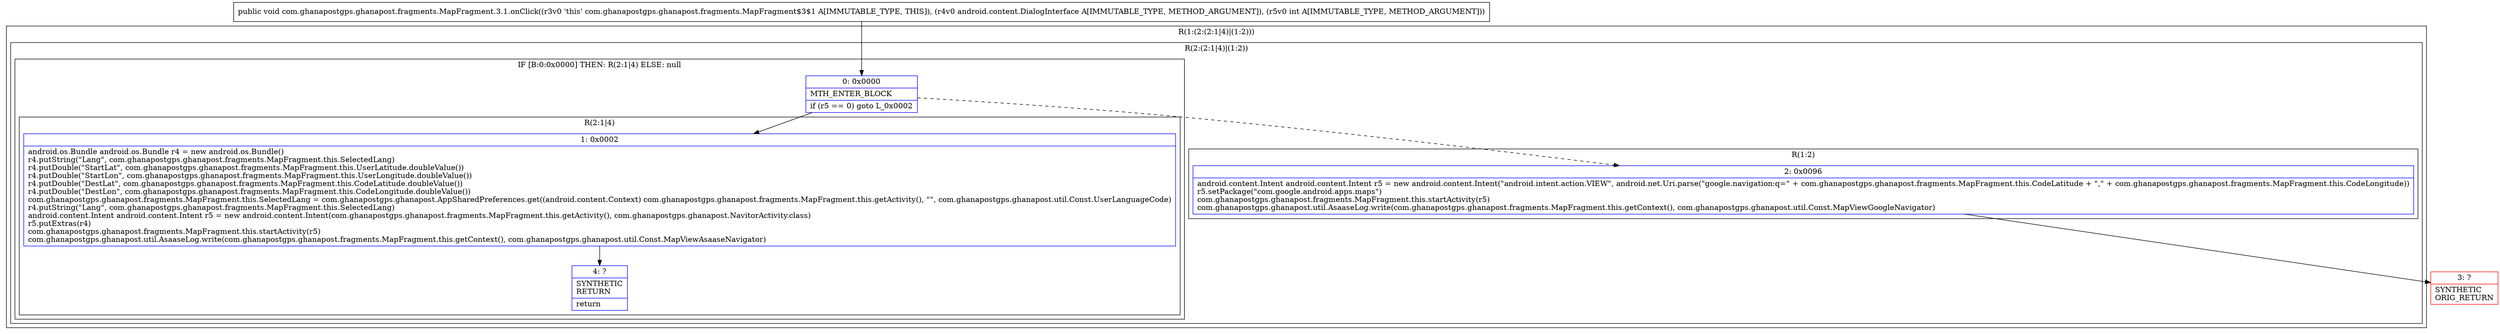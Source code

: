 digraph "CFG forcom.ghanapostgps.ghanapost.fragments.MapFragment.3.1.onClick(Landroid\/content\/DialogInterface;I)V" {
subgraph cluster_Region_2046831612 {
label = "R(1:(2:(2:1|4)|(1:2)))";
node [shape=record,color=blue];
subgraph cluster_Region_1876822433 {
label = "R(2:(2:1|4)|(1:2))";
node [shape=record,color=blue];
subgraph cluster_IfRegion_1933663861 {
label = "IF [B:0:0x0000] THEN: R(2:1|4) ELSE: null";
node [shape=record,color=blue];
Node_0 [shape=record,label="{0\:\ 0x0000|MTH_ENTER_BLOCK\l|if (r5 == 0) goto L_0x0002\l}"];
subgraph cluster_Region_1590302723 {
label = "R(2:1|4)";
node [shape=record,color=blue];
Node_1 [shape=record,label="{1\:\ 0x0002|android.os.Bundle android.os.Bundle r4 = new android.os.Bundle()\lr4.putString(\"Lang\", com.ghanapostgps.ghanapost.fragments.MapFragment.this.SelectedLang)\lr4.putDouble(\"StartLat\", com.ghanapostgps.ghanapost.fragments.MapFragment.this.UserLatitude.doubleValue())\lr4.putDouble(\"StartLon\", com.ghanapostgps.ghanapost.fragments.MapFragment.this.UserLongitude.doubleValue())\lr4.putDouble(\"DestLat\", com.ghanapostgps.ghanapost.fragments.MapFragment.this.CodeLatitude.doubleValue())\lr4.putDouble(\"DestLon\", com.ghanapostgps.ghanapost.fragments.MapFragment.this.CodeLongitude.doubleValue())\lcom.ghanapostgps.ghanapost.fragments.MapFragment.this.SelectedLang = com.ghanapostgps.ghanapost.AppSharedPreferences.get((android.content.Context) com.ghanapostgps.ghanapost.fragments.MapFragment.this.getActivity(), \"\", com.ghanapostgps.ghanapost.util.Const.UserLanguageCode)\lr4.putString(\"Lang\", com.ghanapostgps.ghanapost.fragments.MapFragment.this.SelectedLang)\landroid.content.Intent android.content.Intent r5 = new android.content.Intent(com.ghanapostgps.ghanapost.fragments.MapFragment.this.getActivity(), com.ghanapostgps.ghanapost.NavitorActivity.class)\lr5.putExtras(r4)\lcom.ghanapostgps.ghanapost.fragments.MapFragment.this.startActivity(r5)\lcom.ghanapostgps.ghanapost.util.AsaaseLog.write(com.ghanapostgps.ghanapost.fragments.MapFragment.this.getContext(), com.ghanapostgps.ghanapost.util.Const.MapViewAsaaseNavigator)\l}"];
Node_4 [shape=record,label="{4\:\ ?|SYNTHETIC\lRETURN\l|return\l}"];
}
}
subgraph cluster_Region_880745463 {
label = "R(1:2)";
node [shape=record,color=blue];
Node_2 [shape=record,label="{2\:\ 0x0096|android.content.Intent android.content.Intent r5 = new android.content.Intent(\"android.intent.action.VIEW\", android.net.Uri.parse(\"google.navigation:q=\" + com.ghanapostgps.ghanapost.fragments.MapFragment.this.CodeLatitude + \",\" + com.ghanapostgps.ghanapost.fragments.MapFragment.this.CodeLongitude))\lr5.setPackage(\"com.google.android.apps.maps\")\lcom.ghanapostgps.ghanapost.fragments.MapFragment.this.startActivity(r5)\lcom.ghanapostgps.ghanapost.util.AsaaseLog.write(com.ghanapostgps.ghanapost.fragments.MapFragment.this.getContext(), com.ghanapostgps.ghanapost.util.Const.MapViewGoogleNavigator)\l}"];
}
}
}
Node_3 [shape=record,color=red,label="{3\:\ ?|SYNTHETIC\lORIG_RETURN\l}"];
MethodNode[shape=record,label="{public void com.ghanapostgps.ghanapost.fragments.MapFragment.3.1.onClick((r3v0 'this' com.ghanapostgps.ghanapost.fragments.MapFragment$3$1 A[IMMUTABLE_TYPE, THIS]), (r4v0 android.content.DialogInterface A[IMMUTABLE_TYPE, METHOD_ARGUMENT]), (r5v0 int A[IMMUTABLE_TYPE, METHOD_ARGUMENT])) }"];
MethodNode -> Node_0;
Node_0 -> Node_1;
Node_0 -> Node_2[style=dashed];
Node_1 -> Node_4;
Node_2 -> Node_3;
}

